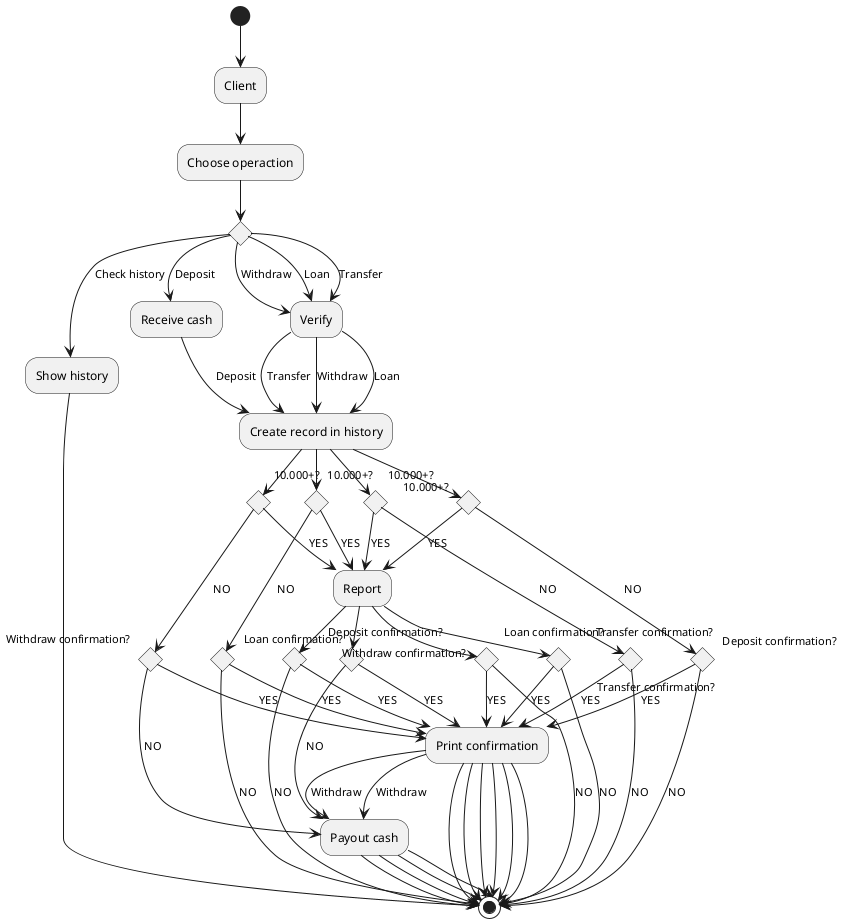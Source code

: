 @startuml activity

(*) --> "Client"
--> "Choose operaction"
if ""
    --> [Check history] "Show history"
    --> (*)
else
    --> [Deposit] "Receive cash"
    --> [Deposit] "Create record in history"
    if "10.000+?"
        --> [YES] Report
        if "Deposit confirmation?"
            --> [YES] "Print confirmation"
            --> (*)
        else
            --> [NO] (*)
        endif
    else
        [NO] if "Deposit confirmation?"
            --> [YES] "Print confirmation"
            --> (*)
        else
            --> [NO] (*)
        endif
    endif
else
    --> [Withdraw] "Verify"
    --> [Withdraw] "Create record in history"
    if "10.000+?"
        --> [YES] Report
        if "Withdraw confirmation?"
            --> [YES] "Print confirmation"
            --> [Withdraw] "Payout cash"
            --> (*)
        else
            --> [NO] "Payout cash"
            --> (*)
        endif
    else
        [NO] if "Withdraw confirmation?"
            --> [YES] "Print confirmation"
            --> [Withdraw] "Payout cash"
            --> (*)
        else
            --> [NO] "Payout cash"
            --> (*)
        endif
    endif
else 
    --> [Loan] "Verify"
    --> [Loan] "Create record in history"
    if "10.000+?"
        --> [YES] Report
        if "Loan confirmation?"
            --> [YES] "Print confirmation"
            --> (*)
        else
            --> [NO] (*)
        endif
    else
        [NO] if "Loan confirmation?"
            --> [YES] "Print confirmation"
            --> (*)
        else
            --> [NO] (*)
        endif
    endif
else 
    --> [Transfer] "Verify"
    --> [Transfer] "Create record in history"
    if "10.000+?"
        --> [YES] Report
        if "Transfer confirmation?"
            --> [YES] "Print confirmation"
            --> (*)
        else
            --> [NO] (*)
        endif
    else
        [NO] if "Transfer confirmation?"
            --> [YES] "Print confirmation"
            --> (*)
        else
            --> [NO] (*)
        endif
    endif
endif

@enduml